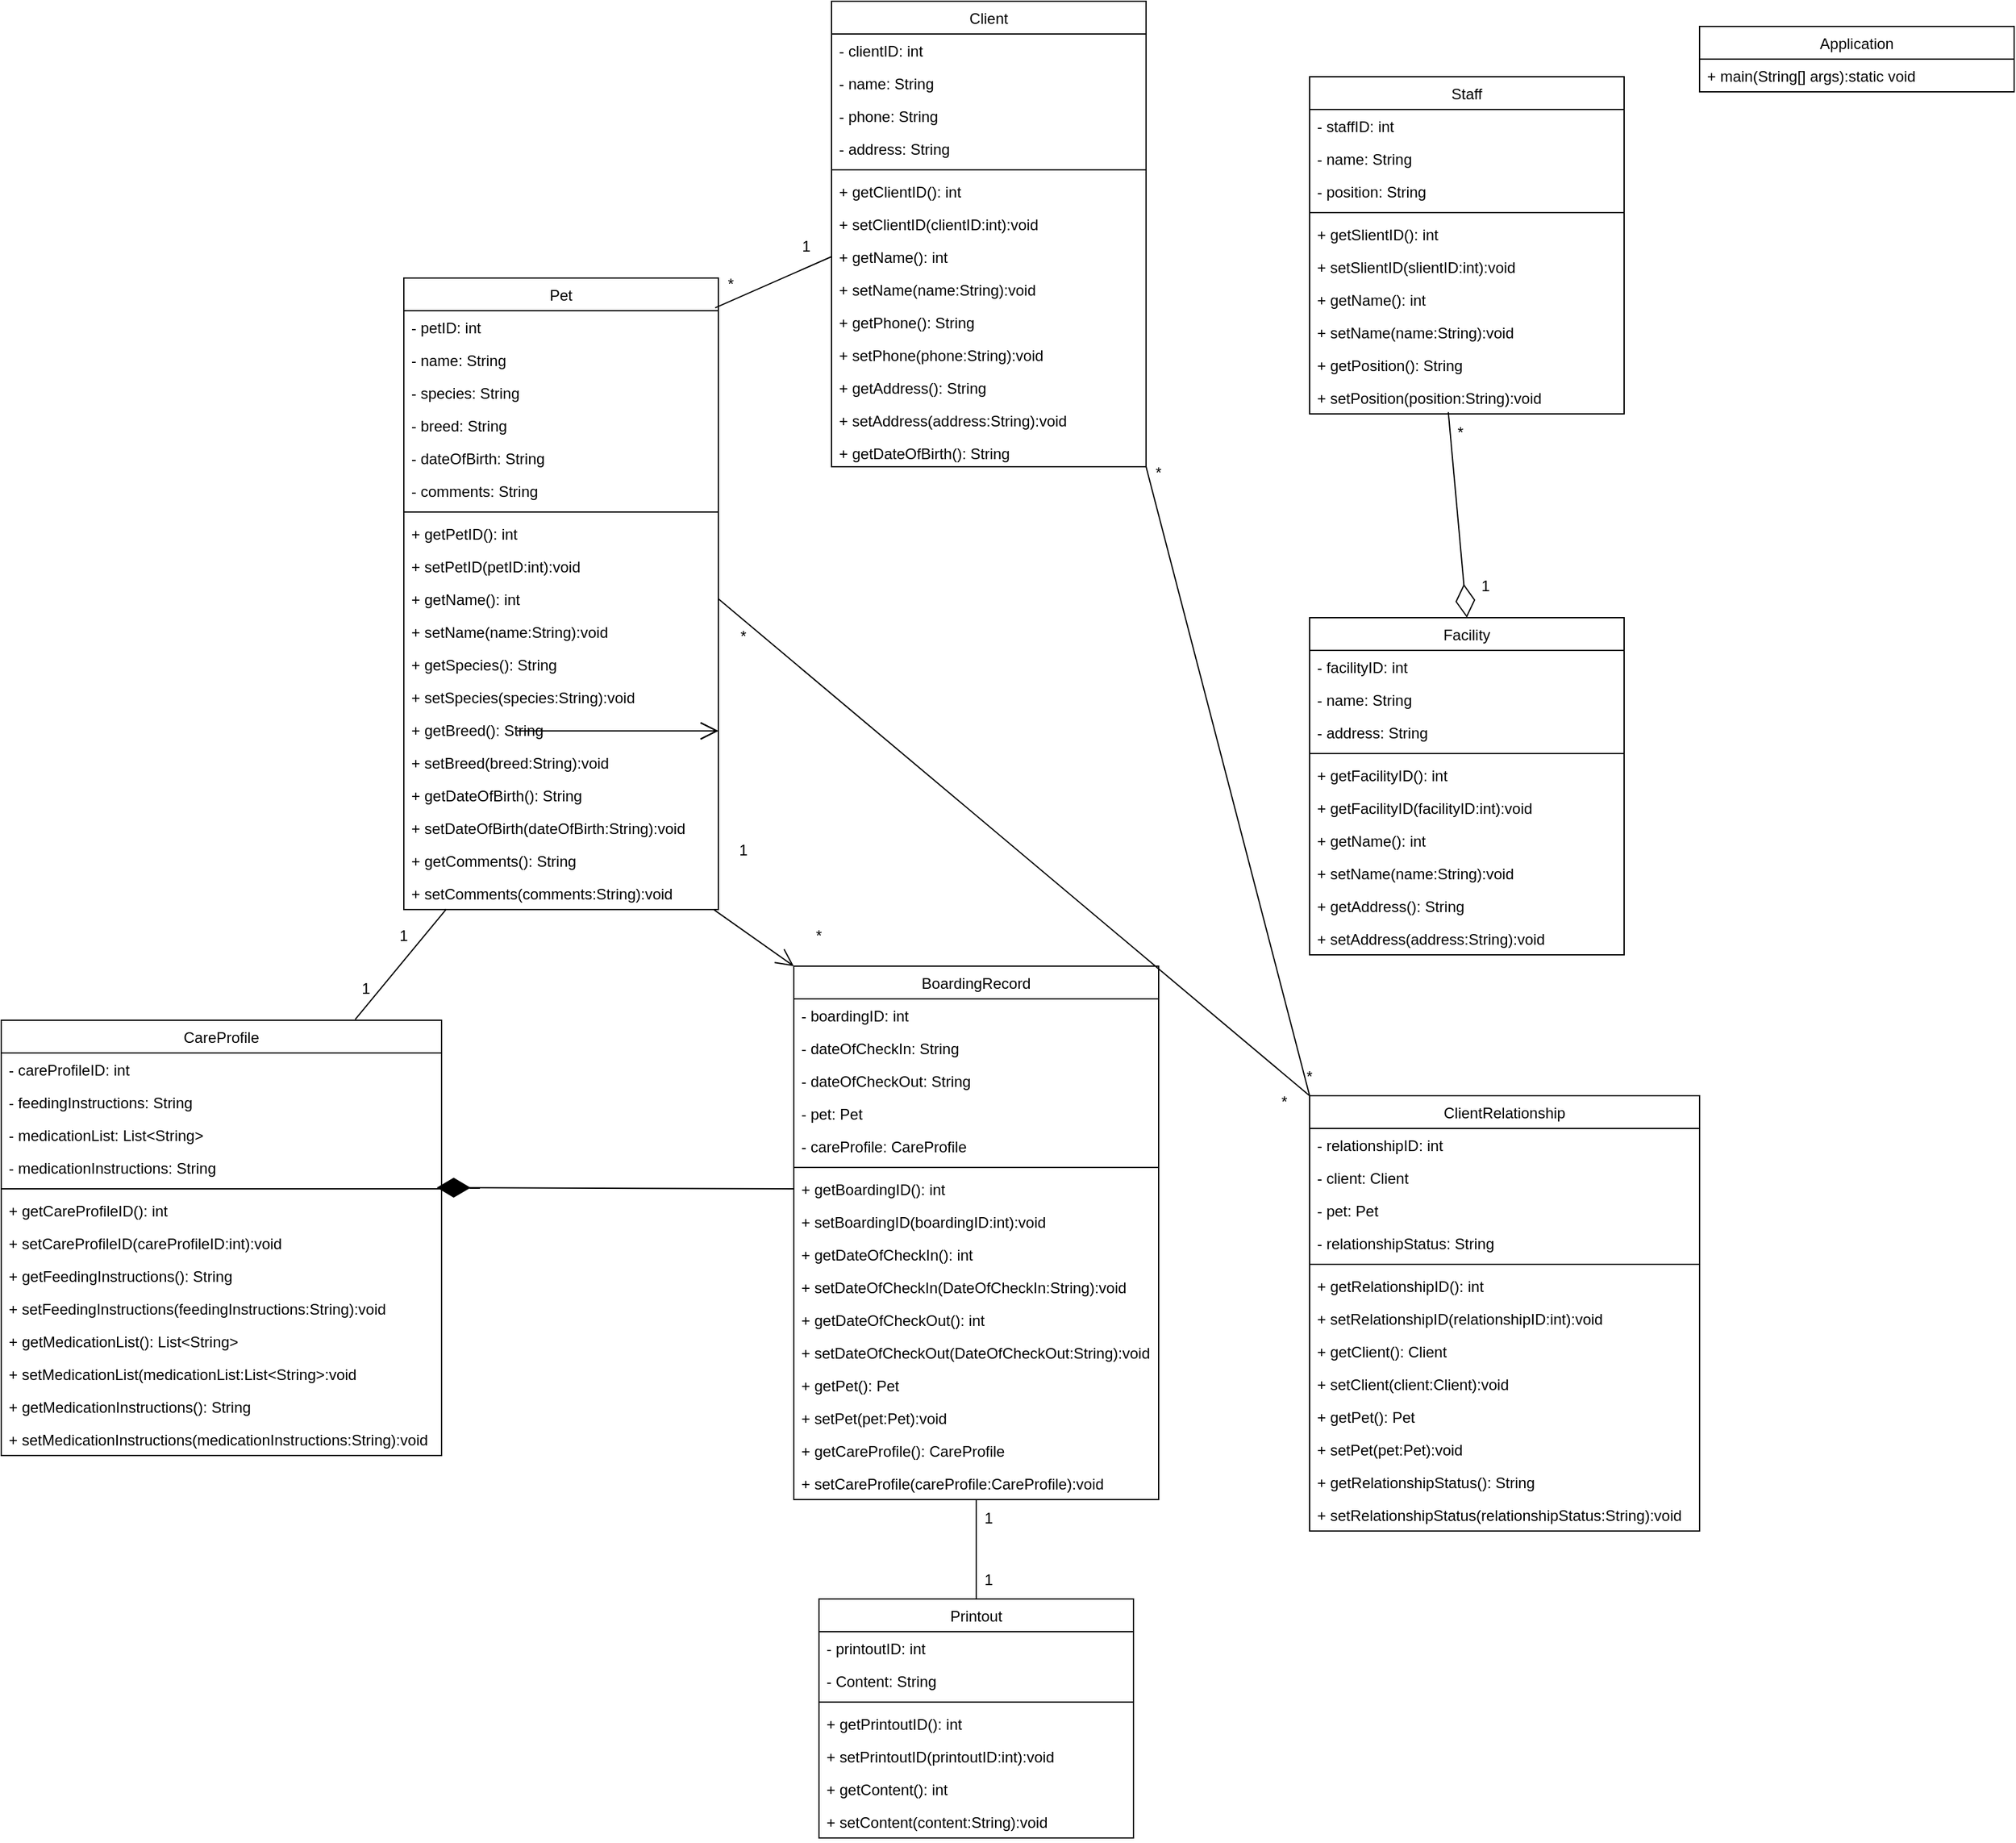 <mxfile version="24.6.4" type="device">
  <diagram id="C5RBs43oDa-KdzZeNtuy" name="Page-1">
    <mxGraphModel dx="2861" dy="3275" grid="1" gridSize="10" guides="1" tooltips="1" connect="1" arrows="1" fold="1" page="1" pageScale="1" pageWidth="827" pageHeight="1169" math="0" shadow="0">
      <root>
        <mxCell id="WIyWlLk6GJQsqaUBKTNV-0" />
        <mxCell id="WIyWlLk6GJQsqaUBKTNV-1" parent="WIyWlLk6GJQsqaUBKTNV-0" />
        <mxCell id="zkfFHV4jXpPFQw0GAbJ--0" value="Pet" style="swimlane;fontStyle=0;align=center;verticalAlign=top;childLayout=stackLayout;horizontal=1;startSize=26;horizontalStack=0;resizeParent=1;resizeLast=0;collapsible=1;marginBottom=0;rounded=0;shadow=0;strokeWidth=1;" parent="WIyWlLk6GJQsqaUBKTNV-1" vertex="1">
          <mxGeometry x="220" y="120" width="250" height="502" as="geometry">
            <mxRectangle x="220" y="120" width="160" height="26" as="alternateBounds" />
          </mxGeometry>
        </mxCell>
        <mxCell id="zkfFHV4jXpPFQw0GAbJ--1" value="- petID: int" style="text;align=left;verticalAlign=top;spacingLeft=4;spacingRight=4;overflow=hidden;rotatable=0;points=[[0,0.5],[1,0.5]];portConstraint=eastwest;" parent="zkfFHV4jXpPFQw0GAbJ--0" vertex="1">
          <mxGeometry y="26" width="250" height="26" as="geometry" />
        </mxCell>
        <mxCell id="zkfFHV4jXpPFQw0GAbJ--2" value="- name: String" style="text;align=left;verticalAlign=top;spacingLeft=4;spacingRight=4;overflow=hidden;rotatable=0;points=[[0,0.5],[1,0.5]];portConstraint=eastwest;rounded=0;shadow=0;html=0;" parent="zkfFHV4jXpPFQw0GAbJ--0" vertex="1">
          <mxGeometry y="52" width="250" height="26" as="geometry" />
        </mxCell>
        <mxCell id="zkfFHV4jXpPFQw0GAbJ--3" value="- species: String" style="text;align=left;verticalAlign=top;spacingLeft=4;spacingRight=4;overflow=hidden;rotatable=0;points=[[0,0.5],[1,0.5]];portConstraint=eastwest;rounded=0;shadow=0;html=0;" parent="zkfFHV4jXpPFQw0GAbJ--0" vertex="1">
          <mxGeometry y="78" width="250" height="26" as="geometry" />
        </mxCell>
        <mxCell id="GHkDqTYN0XJLRVmI9bz8-2" value="- breed: String" style="text;align=left;verticalAlign=top;spacingLeft=4;spacingRight=4;overflow=hidden;rotatable=0;points=[[0,0.5],[1,0.5]];portConstraint=eastwest;rounded=0;shadow=0;html=0;" vertex="1" parent="zkfFHV4jXpPFQw0GAbJ--0">
          <mxGeometry y="104" width="250" height="26" as="geometry" />
        </mxCell>
        <mxCell id="GHkDqTYN0XJLRVmI9bz8-3" value="- dateOfBirth: String" style="text;align=left;verticalAlign=top;spacingLeft=4;spacingRight=4;overflow=hidden;rotatable=0;points=[[0,0.5],[1,0.5]];portConstraint=eastwest;rounded=0;shadow=0;html=0;" vertex="1" parent="zkfFHV4jXpPFQw0GAbJ--0">
          <mxGeometry y="130" width="250" height="26" as="geometry" />
        </mxCell>
        <mxCell id="GHkDqTYN0XJLRVmI9bz8-4" value="- comments: String" style="text;align=left;verticalAlign=top;spacingLeft=4;spacingRight=4;overflow=hidden;rotatable=0;points=[[0,0.5],[1,0.5]];portConstraint=eastwest;rounded=0;shadow=0;html=0;" vertex="1" parent="zkfFHV4jXpPFQw0GAbJ--0">
          <mxGeometry y="156" width="250" height="26" as="geometry" />
        </mxCell>
        <mxCell id="zkfFHV4jXpPFQw0GAbJ--4" value="" style="line;html=1;strokeWidth=1;align=left;verticalAlign=middle;spacingTop=-1;spacingLeft=3;spacingRight=3;rotatable=0;labelPosition=right;points=[];portConstraint=eastwest;" parent="zkfFHV4jXpPFQw0GAbJ--0" vertex="1">
          <mxGeometry y="182" width="250" height="8" as="geometry" />
        </mxCell>
        <mxCell id="zkfFHV4jXpPFQw0GAbJ--5" value="+ getPetID(): int" style="text;align=left;verticalAlign=top;spacingLeft=4;spacingRight=4;overflow=hidden;rotatable=0;points=[[0,0.5],[1,0.5]];portConstraint=eastwest;" parent="zkfFHV4jXpPFQw0GAbJ--0" vertex="1">
          <mxGeometry y="190" width="250" height="26" as="geometry" />
        </mxCell>
        <mxCell id="GHkDqTYN0XJLRVmI9bz8-9" value="+ setPetID(petID:int):void" style="text;align=left;verticalAlign=top;spacingLeft=4;spacingRight=4;overflow=hidden;rotatable=0;points=[[0,0.5],[1,0.5]];portConstraint=eastwest;" vertex="1" parent="zkfFHV4jXpPFQw0GAbJ--0">
          <mxGeometry y="216" width="250" height="26" as="geometry" />
        </mxCell>
        <mxCell id="GHkDqTYN0XJLRVmI9bz8-8" value="+ getName(): int" style="text;align=left;verticalAlign=top;spacingLeft=4;spacingRight=4;overflow=hidden;rotatable=0;points=[[0,0.5],[1,0.5]];portConstraint=eastwest;" vertex="1" parent="zkfFHV4jXpPFQw0GAbJ--0">
          <mxGeometry y="242" width="250" height="26" as="geometry" />
        </mxCell>
        <mxCell id="GHkDqTYN0XJLRVmI9bz8-5" value="+ setName(name:String):void" style="text;align=left;verticalAlign=top;spacingLeft=4;spacingRight=4;overflow=hidden;rotatable=0;points=[[0,0.5],[1,0.5]];portConstraint=eastwest;" vertex="1" parent="zkfFHV4jXpPFQw0GAbJ--0">
          <mxGeometry y="268" width="250" height="26" as="geometry" />
        </mxCell>
        <mxCell id="GHkDqTYN0XJLRVmI9bz8-17" value="+ getSpecies(): String" style="text;align=left;verticalAlign=top;spacingLeft=4;spacingRight=4;overflow=hidden;rotatable=0;points=[[0,0.5],[1,0.5]];portConstraint=eastwest;" vertex="1" parent="zkfFHV4jXpPFQw0GAbJ--0">
          <mxGeometry y="294" width="250" height="26" as="geometry" />
        </mxCell>
        <mxCell id="GHkDqTYN0XJLRVmI9bz8-16" value="+ setSpecies(species:String):void" style="text;align=left;verticalAlign=top;spacingLeft=4;spacingRight=4;overflow=hidden;rotatable=0;points=[[0,0.5],[1,0.5]];portConstraint=eastwest;" vertex="1" parent="zkfFHV4jXpPFQw0GAbJ--0">
          <mxGeometry y="320" width="250" height="26" as="geometry" />
        </mxCell>
        <mxCell id="GHkDqTYN0XJLRVmI9bz8-15" value="+ getBreed(): String" style="text;align=left;verticalAlign=top;spacingLeft=4;spacingRight=4;overflow=hidden;rotatable=0;points=[[0,0.5],[1,0.5]];portConstraint=eastwest;" vertex="1" parent="zkfFHV4jXpPFQw0GAbJ--0">
          <mxGeometry y="346" width="250" height="26" as="geometry" />
        </mxCell>
        <mxCell id="GHkDqTYN0XJLRVmI9bz8-14" value="+ setBreed(breed:String):void" style="text;align=left;verticalAlign=top;spacingLeft=4;spacingRight=4;overflow=hidden;rotatable=0;points=[[0,0.5],[1,0.5]];portConstraint=eastwest;" vertex="1" parent="zkfFHV4jXpPFQw0GAbJ--0">
          <mxGeometry y="372" width="250" height="26" as="geometry" />
        </mxCell>
        <mxCell id="GHkDqTYN0XJLRVmI9bz8-21" value="+ getDateOfBirth(): String" style="text;align=left;verticalAlign=top;spacingLeft=4;spacingRight=4;overflow=hidden;rotatable=0;points=[[0,0.5],[1,0.5]];portConstraint=eastwest;" vertex="1" parent="zkfFHV4jXpPFQw0GAbJ--0">
          <mxGeometry y="398" width="250" height="26" as="geometry" />
        </mxCell>
        <mxCell id="GHkDqTYN0XJLRVmI9bz8-24" value="+ setDateOfBirth(dateOfBirth:String):void" style="text;align=left;verticalAlign=top;spacingLeft=4;spacingRight=4;overflow=hidden;rotatable=0;points=[[0,0.5],[1,0.5]];portConstraint=eastwest;" vertex="1" parent="zkfFHV4jXpPFQw0GAbJ--0">
          <mxGeometry y="424" width="250" height="26" as="geometry" />
        </mxCell>
        <mxCell id="GHkDqTYN0XJLRVmI9bz8-23" value="+ getComments(): String" style="text;align=left;verticalAlign=top;spacingLeft=4;spacingRight=4;overflow=hidden;rotatable=0;points=[[0,0.5],[1,0.5]];portConstraint=eastwest;" vertex="1" parent="zkfFHV4jXpPFQw0GAbJ--0">
          <mxGeometry y="450" width="250" height="26" as="geometry" />
        </mxCell>
        <mxCell id="GHkDqTYN0XJLRVmI9bz8-22" value="+ setComments(comments:String):void" style="text;align=left;verticalAlign=top;spacingLeft=4;spacingRight=4;overflow=hidden;rotatable=0;points=[[0,0.5],[1,0.5]];portConstraint=eastwest;" vertex="1" parent="zkfFHV4jXpPFQw0GAbJ--0">
          <mxGeometry y="476" width="250" height="26" as="geometry" />
        </mxCell>
        <mxCell id="GHkDqTYN0XJLRVmI9bz8-25" value="Client" style="swimlane;fontStyle=0;align=center;verticalAlign=top;childLayout=stackLayout;horizontal=1;startSize=26;horizontalStack=0;resizeParent=1;resizeLast=0;collapsible=1;marginBottom=0;rounded=0;shadow=0;strokeWidth=1;" vertex="1" parent="WIyWlLk6GJQsqaUBKTNV-1">
          <mxGeometry x="560" y="-100" width="250" height="370" as="geometry">
            <mxRectangle x="220" y="120" width="160" height="26" as="alternateBounds" />
          </mxGeometry>
        </mxCell>
        <mxCell id="GHkDqTYN0XJLRVmI9bz8-26" value="- clientID: int" style="text;align=left;verticalAlign=top;spacingLeft=4;spacingRight=4;overflow=hidden;rotatable=0;points=[[0,0.5],[1,0.5]];portConstraint=eastwest;" vertex="1" parent="GHkDqTYN0XJLRVmI9bz8-25">
          <mxGeometry y="26" width="250" height="26" as="geometry" />
        </mxCell>
        <mxCell id="GHkDqTYN0XJLRVmI9bz8-27" value="- name: String" style="text;align=left;verticalAlign=top;spacingLeft=4;spacingRight=4;overflow=hidden;rotatable=0;points=[[0,0.5],[1,0.5]];portConstraint=eastwest;rounded=0;shadow=0;html=0;" vertex="1" parent="GHkDqTYN0XJLRVmI9bz8-25">
          <mxGeometry y="52" width="250" height="26" as="geometry" />
        </mxCell>
        <mxCell id="GHkDqTYN0XJLRVmI9bz8-29" value="- phone: String" style="text;align=left;verticalAlign=top;spacingLeft=4;spacingRight=4;overflow=hidden;rotatable=0;points=[[0,0.5],[1,0.5]];portConstraint=eastwest;rounded=0;shadow=0;html=0;" vertex="1" parent="GHkDqTYN0XJLRVmI9bz8-25">
          <mxGeometry y="78" width="250" height="26" as="geometry" />
        </mxCell>
        <mxCell id="GHkDqTYN0XJLRVmI9bz8-30" value="- address: String" style="text;align=left;verticalAlign=top;spacingLeft=4;spacingRight=4;overflow=hidden;rotatable=0;points=[[0,0.5],[1,0.5]];portConstraint=eastwest;rounded=0;shadow=0;html=0;" vertex="1" parent="GHkDqTYN0XJLRVmI9bz8-25">
          <mxGeometry y="104" width="250" height="26" as="geometry" />
        </mxCell>
        <mxCell id="GHkDqTYN0XJLRVmI9bz8-32" value="" style="line;html=1;strokeWidth=1;align=left;verticalAlign=middle;spacingTop=-1;spacingLeft=3;spacingRight=3;rotatable=0;labelPosition=right;points=[];portConstraint=eastwest;" vertex="1" parent="GHkDqTYN0XJLRVmI9bz8-25">
          <mxGeometry y="130" width="250" height="8" as="geometry" />
        </mxCell>
        <mxCell id="GHkDqTYN0XJLRVmI9bz8-33" value="+ getClientID(): int" style="text;align=left;verticalAlign=top;spacingLeft=4;spacingRight=4;overflow=hidden;rotatable=0;points=[[0,0.5],[1,0.5]];portConstraint=eastwest;" vertex="1" parent="GHkDqTYN0XJLRVmI9bz8-25">
          <mxGeometry y="138" width="250" height="26" as="geometry" />
        </mxCell>
        <mxCell id="GHkDqTYN0XJLRVmI9bz8-34" value="+ setClientID(clientID:int):void" style="text;align=left;verticalAlign=top;spacingLeft=4;spacingRight=4;overflow=hidden;rotatable=0;points=[[0,0.5],[1,0.5]];portConstraint=eastwest;" vertex="1" parent="GHkDqTYN0XJLRVmI9bz8-25">
          <mxGeometry y="164" width="250" height="26" as="geometry" />
        </mxCell>
        <mxCell id="GHkDqTYN0XJLRVmI9bz8-35" value="+ getName(): int" style="text;align=left;verticalAlign=top;spacingLeft=4;spacingRight=4;overflow=hidden;rotatable=0;points=[[0,0.5],[1,0.5]];portConstraint=eastwest;" vertex="1" parent="GHkDqTYN0XJLRVmI9bz8-25">
          <mxGeometry y="190" width="250" height="26" as="geometry" />
        </mxCell>
        <mxCell id="GHkDqTYN0XJLRVmI9bz8-36" value="+ setName(name:String):void" style="text;align=left;verticalAlign=top;spacingLeft=4;spacingRight=4;overflow=hidden;rotatable=0;points=[[0,0.5],[1,0.5]];portConstraint=eastwest;" vertex="1" parent="GHkDqTYN0XJLRVmI9bz8-25">
          <mxGeometry y="216" width="250" height="26" as="geometry" />
        </mxCell>
        <mxCell id="GHkDqTYN0XJLRVmI9bz8-37" value="+ getPhone(): String" style="text;align=left;verticalAlign=top;spacingLeft=4;spacingRight=4;overflow=hidden;rotatable=0;points=[[0,0.5],[1,0.5]];portConstraint=eastwest;" vertex="1" parent="GHkDqTYN0XJLRVmI9bz8-25">
          <mxGeometry y="242" width="250" height="26" as="geometry" />
        </mxCell>
        <mxCell id="GHkDqTYN0XJLRVmI9bz8-38" value="+ setPhone(phone:String):void" style="text;align=left;verticalAlign=top;spacingLeft=4;spacingRight=4;overflow=hidden;rotatable=0;points=[[0,0.5],[1,0.5]];portConstraint=eastwest;" vertex="1" parent="GHkDqTYN0XJLRVmI9bz8-25">
          <mxGeometry y="268" width="250" height="26" as="geometry" />
        </mxCell>
        <mxCell id="GHkDqTYN0XJLRVmI9bz8-39" value="+ getAddress(): String" style="text;align=left;verticalAlign=top;spacingLeft=4;spacingRight=4;overflow=hidden;rotatable=0;points=[[0,0.5],[1,0.5]];portConstraint=eastwest;" vertex="1" parent="GHkDqTYN0XJLRVmI9bz8-25">
          <mxGeometry y="294" width="250" height="26" as="geometry" />
        </mxCell>
        <mxCell id="GHkDqTYN0XJLRVmI9bz8-40" value="+ setAddress(address:String):void" style="text;align=left;verticalAlign=top;spacingLeft=4;spacingRight=4;overflow=hidden;rotatable=0;points=[[0,0.5],[1,0.5]];portConstraint=eastwest;" vertex="1" parent="GHkDqTYN0XJLRVmI9bz8-25">
          <mxGeometry y="320" width="250" height="26" as="geometry" />
        </mxCell>
        <mxCell id="GHkDqTYN0XJLRVmI9bz8-41" value="+ getDateOfBirth(): String" style="text;align=left;verticalAlign=top;spacingLeft=4;spacingRight=4;overflow=hidden;rotatable=0;points=[[0,0.5],[1,0.5]];portConstraint=eastwest;" vertex="1" parent="GHkDqTYN0XJLRVmI9bz8-25">
          <mxGeometry y="346" width="250" height="24" as="geometry" />
        </mxCell>
        <mxCell id="GHkDqTYN0XJLRVmI9bz8-46" value="Staff" style="swimlane;fontStyle=0;align=center;verticalAlign=top;childLayout=stackLayout;horizontal=1;startSize=26;horizontalStack=0;resizeParent=1;resizeLast=0;collapsible=1;marginBottom=0;rounded=0;shadow=0;strokeWidth=1;" vertex="1" parent="WIyWlLk6GJQsqaUBKTNV-1">
          <mxGeometry x="940" y="-40" width="250" height="268" as="geometry">
            <mxRectangle x="220" y="120" width="160" height="26" as="alternateBounds" />
          </mxGeometry>
        </mxCell>
        <mxCell id="GHkDqTYN0XJLRVmI9bz8-47" value="- staffID: int" style="text;align=left;verticalAlign=top;spacingLeft=4;spacingRight=4;overflow=hidden;rotatable=0;points=[[0,0.5],[1,0.5]];portConstraint=eastwest;" vertex="1" parent="GHkDqTYN0XJLRVmI9bz8-46">
          <mxGeometry y="26" width="250" height="26" as="geometry" />
        </mxCell>
        <mxCell id="GHkDqTYN0XJLRVmI9bz8-48" value="- name: String" style="text;align=left;verticalAlign=top;spacingLeft=4;spacingRight=4;overflow=hidden;rotatable=0;points=[[0,0.5],[1,0.5]];portConstraint=eastwest;rounded=0;shadow=0;html=0;" vertex="1" parent="GHkDqTYN0XJLRVmI9bz8-46">
          <mxGeometry y="52" width="250" height="26" as="geometry" />
        </mxCell>
        <mxCell id="GHkDqTYN0XJLRVmI9bz8-49" value="- position: String" style="text;align=left;verticalAlign=top;spacingLeft=4;spacingRight=4;overflow=hidden;rotatable=0;points=[[0,0.5],[1,0.5]];portConstraint=eastwest;rounded=0;shadow=0;html=0;" vertex="1" parent="GHkDqTYN0XJLRVmI9bz8-46">
          <mxGeometry y="78" width="250" height="26" as="geometry" />
        </mxCell>
        <mxCell id="GHkDqTYN0XJLRVmI9bz8-51" value="" style="line;html=1;strokeWidth=1;align=left;verticalAlign=middle;spacingTop=-1;spacingLeft=3;spacingRight=3;rotatable=0;labelPosition=right;points=[];portConstraint=eastwest;" vertex="1" parent="GHkDqTYN0XJLRVmI9bz8-46">
          <mxGeometry y="104" width="250" height="8" as="geometry" />
        </mxCell>
        <mxCell id="GHkDqTYN0XJLRVmI9bz8-52" value="+ getSlientID(): int" style="text;align=left;verticalAlign=top;spacingLeft=4;spacingRight=4;overflow=hidden;rotatable=0;points=[[0,0.5],[1,0.5]];portConstraint=eastwest;" vertex="1" parent="GHkDqTYN0XJLRVmI9bz8-46">
          <mxGeometry y="112" width="250" height="26" as="geometry" />
        </mxCell>
        <mxCell id="GHkDqTYN0XJLRVmI9bz8-53" value="+ setSlientID(slientID:int):void" style="text;align=left;verticalAlign=top;spacingLeft=4;spacingRight=4;overflow=hidden;rotatable=0;points=[[0,0.5],[1,0.5]];portConstraint=eastwest;" vertex="1" parent="GHkDqTYN0XJLRVmI9bz8-46">
          <mxGeometry y="138" width="250" height="26" as="geometry" />
        </mxCell>
        <mxCell id="GHkDqTYN0XJLRVmI9bz8-54" value="+ getName(): int" style="text;align=left;verticalAlign=top;spacingLeft=4;spacingRight=4;overflow=hidden;rotatable=0;points=[[0,0.5],[1,0.5]];portConstraint=eastwest;" vertex="1" parent="GHkDqTYN0XJLRVmI9bz8-46">
          <mxGeometry y="164" width="250" height="26" as="geometry" />
        </mxCell>
        <mxCell id="GHkDqTYN0XJLRVmI9bz8-55" value="+ setName(name:String):void" style="text;align=left;verticalAlign=top;spacingLeft=4;spacingRight=4;overflow=hidden;rotatable=0;points=[[0,0.5],[1,0.5]];portConstraint=eastwest;" vertex="1" parent="GHkDqTYN0XJLRVmI9bz8-46">
          <mxGeometry y="190" width="250" height="26" as="geometry" />
        </mxCell>
        <mxCell id="GHkDqTYN0XJLRVmI9bz8-56" value="+ getPosition(): String" style="text;align=left;verticalAlign=top;spacingLeft=4;spacingRight=4;overflow=hidden;rotatable=0;points=[[0,0.5],[1,0.5]];portConstraint=eastwest;" vertex="1" parent="GHkDqTYN0XJLRVmI9bz8-46">
          <mxGeometry y="216" width="250" height="26" as="geometry" />
        </mxCell>
        <mxCell id="GHkDqTYN0XJLRVmI9bz8-57" value="+ setPosition(position:String):void" style="text;align=left;verticalAlign=top;spacingLeft=4;spacingRight=4;overflow=hidden;rotatable=0;points=[[0,0.5],[1,0.5]];portConstraint=eastwest;" vertex="1" parent="GHkDqTYN0XJLRVmI9bz8-46">
          <mxGeometry y="242" width="250" height="26" as="geometry" />
        </mxCell>
        <mxCell id="GHkDqTYN0XJLRVmI9bz8-61" value="Application" style="swimlane;fontStyle=0;align=center;verticalAlign=top;childLayout=stackLayout;horizontal=1;startSize=26;horizontalStack=0;resizeParent=1;resizeLast=0;collapsible=1;marginBottom=0;rounded=0;shadow=0;strokeWidth=1;" vertex="1" parent="WIyWlLk6GJQsqaUBKTNV-1">
          <mxGeometry x="1250" y="-80" width="250" height="52" as="geometry">
            <mxRectangle x="220" y="120" width="160" height="26" as="alternateBounds" />
          </mxGeometry>
        </mxCell>
        <mxCell id="GHkDqTYN0XJLRVmI9bz8-62" value="+ main(String[] args):static void " style="text;align=left;verticalAlign=top;spacingLeft=4;spacingRight=4;overflow=hidden;rotatable=0;points=[[0,0.5],[1,0.5]];portConstraint=eastwest;" vertex="1" parent="GHkDqTYN0XJLRVmI9bz8-61">
          <mxGeometry y="26" width="250" height="26" as="geometry" />
        </mxCell>
        <mxCell id="GHkDqTYN0XJLRVmI9bz8-72" value="Facility" style="swimlane;fontStyle=0;align=center;verticalAlign=top;childLayout=stackLayout;horizontal=1;startSize=26;horizontalStack=0;resizeParent=1;resizeLast=0;collapsible=1;marginBottom=0;rounded=0;shadow=0;strokeWidth=1;" vertex="1" parent="WIyWlLk6GJQsqaUBKTNV-1">
          <mxGeometry x="940" y="390" width="250" height="268" as="geometry">
            <mxRectangle x="220" y="120" width="160" height="26" as="alternateBounds" />
          </mxGeometry>
        </mxCell>
        <mxCell id="GHkDqTYN0XJLRVmI9bz8-73" value="- facilityID: int" style="text;align=left;verticalAlign=top;spacingLeft=4;spacingRight=4;overflow=hidden;rotatable=0;points=[[0,0.5],[1,0.5]];portConstraint=eastwest;" vertex="1" parent="GHkDqTYN0XJLRVmI9bz8-72">
          <mxGeometry y="26" width="250" height="26" as="geometry" />
        </mxCell>
        <mxCell id="GHkDqTYN0XJLRVmI9bz8-74" value="- name: String" style="text;align=left;verticalAlign=top;spacingLeft=4;spacingRight=4;overflow=hidden;rotatable=0;points=[[0,0.5],[1,0.5]];portConstraint=eastwest;rounded=0;shadow=0;html=0;" vertex="1" parent="GHkDqTYN0XJLRVmI9bz8-72">
          <mxGeometry y="52" width="250" height="26" as="geometry" />
        </mxCell>
        <mxCell id="GHkDqTYN0XJLRVmI9bz8-75" value="- address: String" style="text;align=left;verticalAlign=top;spacingLeft=4;spacingRight=4;overflow=hidden;rotatable=0;points=[[0,0.5],[1,0.5]];portConstraint=eastwest;rounded=0;shadow=0;html=0;" vertex="1" parent="GHkDqTYN0XJLRVmI9bz8-72">
          <mxGeometry y="78" width="250" height="26" as="geometry" />
        </mxCell>
        <mxCell id="GHkDqTYN0XJLRVmI9bz8-76" value="" style="line;html=1;strokeWidth=1;align=left;verticalAlign=middle;spacingTop=-1;spacingLeft=3;spacingRight=3;rotatable=0;labelPosition=right;points=[];portConstraint=eastwest;" vertex="1" parent="GHkDqTYN0XJLRVmI9bz8-72">
          <mxGeometry y="104" width="250" height="8" as="geometry" />
        </mxCell>
        <mxCell id="GHkDqTYN0XJLRVmI9bz8-77" value="+ getFacilityID(): int" style="text;align=left;verticalAlign=top;spacingLeft=4;spacingRight=4;overflow=hidden;rotatable=0;points=[[0,0.5],[1,0.5]];portConstraint=eastwest;" vertex="1" parent="GHkDqTYN0XJLRVmI9bz8-72">
          <mxGeometry y="112" width="250" height="26" as="geometry" />
        </mxCell>
        <mxCell id="GHkDqTYN0XJLRVmI9bz8-78" value="+ getFacilityID(facilityID:int):void" style="text;align=left;verticalAlign=top;spacingLeft=4;spacingRight=4;overflow=hidden;rotatable=0;points=[[0,0.5],[1,0.5]];portConstraint=eastwest;" vertex="1" parent="GHkDqTYN0XJLRVmI9bz8-72">
          <mxGeometry y="138" width="250" height="26" as="geometry" />
        </mxCell>
        <mxCell id="GHkDqTYN0XJLRVmI9bz8-79" value="+ getName(): int" style="text;align=left;verticalAlign=top;spacingLeft=4;spacingRight=4;overflow=hidden;rotatable=0;points=[[0,0.5],[1,0.5]];portConstraint=eastwest;" vertex="1" parent="GHkDqTYN0XJLRVmI9bz8-72">
          <mxGeometry y="164" width="250" height="26" as="geometry" />
        </mxCell>
        <mxCell id="GHkDqTYN0XJLRVmI9bz8-80" value="+ setName(name:String):void" style="text;align=left;verticalAlign=top;spacingLeft=4;spacingRight=4;overflow=hidden;rotatable=0;points=[[0,0.5],[1,0.5]];portConstraint=eastwest;" vertex="1" parent="GHkDqTYN0XJLRVmI9bz8-72">
          <mxGeometry y="190" width="250" height="26" as="geometry" />
        </mxCell>
        <mxCell id="GHkDqTYN0XJLRVmI9bz8-81" value="+ getAddress(): String" style="text;align=left;verticalAlign=top;spacingLeft=4;spacingRight=4;overflow=hidden;rotatable=0;points=[[0,0.5],[1,0.5]];portConstraint=eastwest;" vertex="1" parent="GHkDqTYN0XJLRVmI9bz8-72">
          <mxGeometry y="216" width="250" height="26" as="geometry" />
        </mxCell>
        <mxCell id="GHkDqTYN0XJLRVmI9bz8-82" value="+ setAddress(address:String):void" style="text;align=left;verticalAlign=top;spacingLeft=4;spacingRight=4;overflow=hidden;rotatable=0;points=[[0,0.5],[1,0.5]];portConstraint=eastwest;" vertex="1" parent="GHkDqTYN0XJLRVmI9bz8-72">
          <mxGeometry y="242" width="250" height="26" as="geometry" />
        </mxCell>
        <mxCell id="GHkDqTYN0XJLRVmI9bz8-83" value="BoardingRecord" style="swimlane;fontStyle=0;align=center;verticalAlign=top;childLayout=stackLayout;horizontal=1;startSize=26;horizontalStack=0;resizeParent=1;resizeLast=0;collapsible=1;marginBottom=0;rounded=0;shadow=0;strokeWidth=1;" vertex="1" parent="WIyWlLk6GJQsqaUBKTNV-1">
          <mxGeometry x="530" y="667" width="290" height="424" as="geometry">
            <mxRectangle x="220" y="120" width="160" height="26" as="alternateBounds" />
          </mxGeometry>
        </mxCell>
        <mxCell id="GHkDqTYN0XJLRVmI9bz8-84" value="- boardingID: int" style="text;align=left;verticalAlign=top;spacingLeft=4;spacingRight=4;overflow=hidden;rotatable=0;points=[[0,0.5],[1,0.5]];portConstraint=eastwest;" vertex="1" parent="GHkDqTYN0XJLRVmI9bz8-83">
          <mxGeometry y="26" width="290" height="26" as="geometry" />
        </mxCell>
        <mxCell id="GHkDqTYN0XJLRVmI9bz8-85" value="- dateOfCheckIn: String" style="text;align=left;verticalAlign=top;spacingLeft=4;spacingRight=4;overflow=hidden;rotatable=0;points=[[0,0.5],[1,0.5]];portConstraint=eastwest;rounded=0;shadow=0;html=0;" vertex="1" parent="GHkDqTYN0XJLRVmI9bz8-83">
          <mxGeometry y="52" width="290" height="26" as="geometry" />
        </mxCell>
        <mxCell id="GHkDqTYN0XJLRVmI9bz8-86" value="- dateOfCheckOut: String" style="text;align=left;verticalAlign=top;spacingLeft=4;spacingRight=4;overflow=hidden;rotatable=0;points=[[0,0.5],[1,0.5]];portConstraint=eastwest;rounded=0;shadow=0;html=0;" vertex="1" parent="GHkDqTYN0XJLRVmI9bz8-83">
          <mxGeometry y="78" width="290" height="26" as="geometry" />
        </mxCell>
        <mxCell id="GHkDqTYN0XJLRVmI9bz8-87" value="- pet: Pet" style="text;align=left;verticalAlign=top;spacingLeft=4;spacingRight=4;overflow=hidden;rotatable=0;points=[[0,0.5],[1,0.5]];portConstraint=eastwest;rounded=0;shadow=0;html=0;" vertex="1" parent="GHkDqTYN0XJLRVmI9bz8-83">
          <mxGeometry y="104" width="290" height="26" as="geometry" />
        </mxCell>
        <mxCell id="GHkDqTYN0XJLRVmI9bz8-88" value="- careProfile: CareProfile" style="text;align=left;verticalAlign=top;spacingLeft=4;spacingRight=4;overflow=hidden;rotatable=0;points=[[0,0.5],[1,0.5]];portConstraint=eastwest;rounded=0;shadow=0;html=0;" vertex="1" parent="GHkDqTYN0XJLRVmI9bz8-83">
          <mxGeometry y="130" width="290" height="26" as="geometry" />
        </mxCell>
        <mxCell id="GHkDqTYN0XJLRVmI9bz8-90" value="" style="line;html=1;strokeWidth=1;align=left;verticalAlign=middle;spacingTop=-1;spacingLeft=3;spacingRight=3;rotatable=0;labelPosition=right;points=[];portConstraint=eastwest;" vertex="1" parent="GHkDqTYN0XJLRVmI9bz8-83">
          <mxGeometry y="156" width="290" height="8" as="geometry" />
        </mxCell>
        <mxCell id="GHkDqTYN0XJLRVmI9bz8-91" value="+ getBoardingID(): int" style="text;align=left;verticalAlign=top;spacingLeft=4;spacingRight=4;overflow=hidden;rotatable=0;points=[[0,0.5],[1,0.5]];portConstraint=eastwest;" vertex="1" parent="GHkDqTYN0XJLRVmI9bz8-83">
          <mxGeometry y="164" width="290" height="26" as="geometry" />
        </mxCell>
        <mxCell id="GHkDqTYN0XJLRVmI9bz8-92" value="+ setBoardingID(boardingID:int):void" style="text;align=left;verticalAlign=top;spacingLeft=4;spacingRight=4;overflow=hidden;rotatable=0;points=[[0,0.5],[1,0.5]];portConstraint=eastwest;" vertex="1" parent="GHkDqTYN0XJLRVmI9bz8-83">
          <mxGeometry y="190" width="290" height="26" as="geometry" />
        </mxCell>
        <mxCell id="GHkDqTYN0XJLRVmI9bz8-93" value="+ getDateOfCheckIn(): int" style="text;align=left;verticalAlign=top;spacingLeft=4;spacingRight=4;overflow=hidden;rotatable=0;points=[[0,0.5],[1,0.5]];portConstraint=eastwest;" vertex="1" parent="GHkDqTYN0XJLRVmI9bz8-83">
          <mxGeometry y="216" width="290" height="26" as="geometry" />
        </mxCell>
        <mxCell id="GHkDqTYN0XJLRVmI9bz8-94" value="+ setDateOfCheckIn(DateOfCheckIn:String):void" style="text;align=left;verticalAlign=top;spacingLeft=4;spacingRight=4;overflow=hidden;rotatable=0;points=[[0,0.5],[1,0.5]];portConstraint=eastwest;" vertex="1" parent="GHkDqTYN0XJLRVmI9bz8-83">
          <mxGeometry y="242" width="290" height="26" as="geometry" />
        </mxCell>
        <mxCell id="GHkDqTYN0XJLRVmI9bz8-95" value="+ getDateOfCheckOut(): int" style="text;align=left;verticalAlign=top;spacingLeft=4;spacingRight=4;overflow=hidden;rotatable=0;points=[[0,0.5],[1,0.5]];portConstraint=eastwest;" vertex="1" parent="GHkDqTYN0XJLRVmI9bz8-83">
          <mxGeometry y="268" width="290" height="26" as="geometry" />
        </mxCell>
        <mxCell id="GHkDqTYN0XJLRVmI9bz8-96" value="+ setDateOfCheckOut(DateOfCheckOut:String):void" style="text;align=left;verticalAlign=top;spacingLeft=4;spacingRight=4;overflow=hidden;rotatable=0;points=[[0,0.5],[1,0.5]];portConstraint=eastwest;" vertex="1" parent="GHkDqTYN0XJLRVmI9bz8-83">
          <mxGeometry y="294" width="290" height="26" as="geometry" />
        </mxCell>
        <mxCell id="GHkDqTYN0XJLRVmI9bz8-97" value="+ getPet(): Pet" style="text;align=left;verticalAlign=top;spacingLeft=4;spacingRight=4;overflow=hidden;rotatable=0;points=[[0,0.5],[1,0.5]];portConstraint=eastwest;" vertex="1" parent="GHkDqTYN0XJLRVmI9bz8-83">
          <mxGeometry y="320" width="290" height="26" as="geometry" />
        </mxCell>
        <mxCell id="GHkDqTYN0XJLRVmI9bz8-98" value="+ setPet(pet:Pet):void" style="text;align=left;verticalAlign=top;spacingLeft=4;spacingRight=4;overflow=hidden;rotatable=0;points=[[0,0.5],[1,0.5]];portConstraint=eastwest;" vertex="1" parent="GHkDqTYN0XJLRVmI9bz8-83">
          <mxGeometry y="346" width="290" height="26" as="geometry" />
        </mxCell>
        <mxCell id="GHkDqTYN0XJLRVmI9bz8-99" value="+ getCareProfile(): CareProfile" style="text;align=left;verticalAlign=top;spacingLeft=4;spacingRight=4;overflow=hidden;rotatable=0;points=[[0,0.5],[1,0.5]];portConstraint=eastwest;" vertex="1" parent="GHkDqTYN0XJLRVmI9bz8-83">
          <mxGeometry y="372" width="290" height="26" as="geometry" />
        </mxCell>
        <mxCell id="GHkDqTYN0XJLRVmI9bz8-100" value="+ setCareProfile(careProfile:CareProfile):void" style="text;align=left;verticalAlign=top;spacingLeft=4;spacingRight=4;overflow=hidden;rotatable=0;points=[[0,0.5],[1,0.5]];portConstraint=eastwest;" vertex="1" parent="GHkDqTYN0XJLRVmI9bz8-83">
          <mxGeometry y="398" width="290" height="26" as="geometry" />
        </mxCell>
        <mxCell id="GHkDqTYN0XJLRVmI9bz8-103" value="ClientRelationship" style="swimlane;fontStyle=0;align=center;verticalAlign=top;childLayout=stackLayout;horizontal=1;startSize=26;horizontalStack=0;resizeParent=1;resizeLast=0;collapsible=1;marginBottom=0;rounded=0;shadow=0;strokeWidth=1;" vertex="1" parent="WIyWlLk6GJQsqaUBKTNV-1">
          <mxGeometry x="940" y="770" width="310" height="346" as="geometry">
            <mxRectangle x="220" y="120" width="160" height="26" as="alternateBounds" />
          </mxGeometry>
        </mxCell>
        <mxCell id="GHkDqTYN0XJLRVmI9bz8-104" value="- relationshipID: int" style="text;align=left;verticalAlign=top;spacingLeft=4;spacingRight=4;overflow=hidden;rotatable=0;points=[[0,0.5],[1,0.5]];portConstraint=eastwest;" vertex="1" parent="GHkDqTYN0XJLRVmI9bz8-103">
          <mxGeometry y="26" width="310" height="26" as="geometry" />
        </mxCell>
        <mxCell id="GHkDqTYN0XJLRVmI9bz8-105" value="- client: Client" style="text;align=left;verticalAlign=top;spacingLeft=4;spacingRight=4;overflow=hidden;rotatable=0;points=[[0,0.5],[1,0.5]];portConstraint=eastwest;rounded=0;shadow=0;html=0;" vertex="1" parent="GHkDqTYN0XJLRVmI9bz8-103">
          <mxGeometry y="52" width="310" height="26" as="geometry" />
        </mxCell>
        <mxCell id="GHkDqTYN0XJLRVmI9bz8-106" value="- pet: Pet" style="text;align=left;verticalAlign=top;spacingLeft=4;spacingRight=4;overflow=hidden;rotatable=0;points=[[0,0.5],[1,0.5]];portConstraint=eastwest;rounded=0;shadow=0;html=0;" vertex="1" parent="GHkDqTYN0XJLRVmI9bz8-103">
          <mxGeometry y="78" width="310" height="26" as="geometry" />
        </mxCell>
        <mxCell id="GHkDqTYN0XJLRVmI9bz8-107" value="- relationshipStatus: String" style="text;align=left;verticalAlign=top;spacingLeft=4;spacingRight=4;overflow=hidden;rotatable=0;points=[[0,0.5],[1,0.5]];portConstraint=eastwest;rounded=0;shadow=0;html=0;" vertex="1" parent="GHkDqTYN0XJLRVmI9bz8-103">
          <mxGeometry y="104" width="310" height="26" as="geometry" />
        </mxCell>
        <mxCell id="GHkDqTYN0XJLRVmI9bz8-108" value="" style="line;html=1;strokeWidth=1;align=left;verticalAlign=middle;spacingTop=-1;spacingLeft=3;spacingRight=3;rotatable=0;labelPosition=right;points=[];portConstraint=eastwest;" vertex="1" parent="GHkDqTYN0XJLRVmI9bz8-103">
          <mxGeometry y="130" width="310" height="8" as="geometry" />
        </mxCell>
        <mxCell id="GHkDqTYN0XJLRVmI9bz8-109" value="+ getRelationshipID(): int" style="text;align=left;verticalAlign=top;spacingLeft=4;spacingRight=4;overflow=hidden;rotatable=0;points=[[0,0.5],[1,0.5]];portConstraint=eastwest;" vertex="1" parent="GHkDqTYN0XJLRVmI9bz8-103">
          <mxGeometry y="138" width="310" height="26" as="geometry" />
        </mxCell>
        <mxCell id="GHkDqTYN0XJLRVmI9bz8-110" value="+ setRelationshipID(relationshipID:int):void" style="text;align=left;verticalAlign=top;spacingLeft=4;spacingRight=4;overflow=hidden;rotatable=0;points=[[0,0.5],[1,0.5]];portConstraint=eastwest;" vertex="1" parent="GHkDqTYN0XJLRVmI9bz8-103">
          <mxGeometry y="164" width="310" height="26" as="geometry" />
        </mxCell>
        <mxCell id="GHkDqTYN0XJLRVmI9bz8-111" value="+ getClient(): Client" style="text;align=left;verticalAlign=top;spacingLeft=4;spacingRight=4;overflow=hidden;rotatable=0;points=[[0,0.5],[1,0.5]];portConstraint=eastwest;" vertex="1" parent="GHkDqTYN0XJLRVmI9bz8-103">
          <mxGeometry y="190" width="310" height="26" as="geometry" />
        </mxCell>
        <mxCell id="GHkDqTYN0XJLRVmI9bz8-112" value="+ setClient(client:Client):void" style="text;align=left;verticalAlign=top;spacingLeft=4;spacingRight=4;overflow=hidden;rotatable=0;points=[[0,0.5],[1,0.5]];portConstraint=eastwest;" vertex="1" parent="GHkDqTYN0XJLRVmI9bz8-103">
          <mxGeometry y="216" width="310" height="26" as="geometry" />
        </mxCell>
        <mxCell id="GHkDqTYN0XJLRVmI9bz8-118" value="+ getPet(): Pet" style="text;align=left;verticalAlign=top;spacingLeft=4;spacingRight=4;overflow=hidden;rotatable=0;points=[[0,0.5],[1,0.5]];portConstraint=eastwest;" vertex="1" parent="GHkDqTYN0XJLRVmI9bz8-103">
          <mxGeometry y="242" width="310" height="26" as="geometry" />
        </mxCell>
        <mxCell id="GHkDqTYN0XJLRVmI9bz8-119" value="+ setPet(pet:Pet):void" style="text;align=left;verticalAlign=top;spacingLeft=4;spacingRight=4;overflow=hidden;rotatable=0;points=[[0,0.5],[1,0.5]];portConstraint=eastwest;" vertex="1" parent="GHkDqTYN0XJLRVmI9bz8-103">
          <mxGeometry y="268" width="310" height="26" as="geometry" />
        </mxCell>
        <mxCell id="GHkDqTYN0XJLRVmI9bz8-115" value="+ getRelationshipStatus(): String" style="text;align=left;verticalAlign=top;spacingLeft=4;spacingRight=4;overflow=hidden;rotatable=0;points=[[0,0.5],[1,0.5]];portConstraint=eastwest;" vertex="1" parent="GHkDqTYN0XJLRVmI9bz8-103">
          <mxGeometry y="294" width="310" height="26" as="geometry" />
        </mxCell>
        <mxCell id="GHkDqTYN0XJLRVmI9bz8-116" value="+ setRelationshipStatus(relationshipStatus:String):void" style="text;align=left;verticalAlign=top;spacingLeft=4;spacingRight=4;overflow=hidden;rotatable=0;points=[[0,0.5],[1,0.5]];portConstraint=eastwest;" vertex="1" parent="GHkDqTYN0XJLRVmI9bz8-103">
          <mxGeometry y="320" width="310" height="26" as="geometry" />
        </mxCell>
        <mxCell id="GHkDqTYN0XJLRVmI9bz8-120" value="CareProfile" style="swimlane;fontStyle=0;align=center;verticalAlign=top;childLayout=stackLayout;horizontal=1;startSize=26;horizontalStack=0;resizeParent=1;resizeLast=0;collapsible=1;marginBottom=0;rounded=0;shadow=0;strokeWidth=1;" vertex="1" parent="WIyWlLk6GJQsqaUBKTNV-1">
          <mxGeometry x="-100" y="710" width="350" height="346" as="geometry">
            <mxRectangle x="220" y="120" width="160" height="26" as="alternateBounds" />
          </mxGeometry>
        </mxCell>
        <mxCell id="GHkDqTYN0XJLRVmI9bz8-121" value="- careProfileID: int" style="text;align=left;verticalAlign=top;spacingLeft=4;spacingRight=4;overflow=hidden;rotatable=0;points=[[0,0.5],[1,0.5]];portConstraint=eastwest;" vertex="1" parent="GHkDqTYN0XJLRVmI9bz8-120">
          <mxGeometry y="26" width="350" height="26" as="geometry" />
        </mxCell>
        <mxCell id="GHkDqTYN0XJLRVmI9bz8-122" value="- feedingInstructions: String" style="text;align=left;verticalAlign=top;spacingLeft=4;spacingRight=4;overflow=hidden;rotatable=0;points=[[0,0.5],[1,0.5]];portConstraint=eastwest;rounded=0;shadow=0;html=0;" vertex="1" parent="GHkDqTYN0XJLRVmI9bz8-120">
          <mxGeometry y="52" width="350" height="26" as="geometry" />
        </mxCell>
        <mxCell id="GHkDqTYN0XJLRVmI9bz8-123" value="- medicationList: List&lt;String&gt;" style="text;align=left;verticalAlign=top;spacingLeft=4;spacingRight=4;overflow=hidden;rotatable=0;points=[[0,0.5],[1,0.5]];portConstraint=eastwest;rounded=0;shadow=0;html=0;" vertex="1" parent="GHkDqTYN0XJLRVmI9bz8-120">
          <mxGeometry y="78" width="350" height="26" as="geometry" />
        </mxCell>
        <mxCell id="GHkDqTYN0XJLRVmI9bz8-124" value="- medicationInstructions: String" style="text;align=left;verticalAlign=top;spacingLeft=4;spacingRight=4;overflow=hidden;rotatable=0;points=[[0,0.5],[1,0.5]];portConstraint=eastwest;rounded=0;shadow=0;html=0;" vertex="1" parent="GHkDqTYN0XJLRVmI9bz8-120">
          <mxGeometry y="104" width="350" height="26" as="geometry" />
        </mxCell>
        <mxCell id="GHkDqTYN0XJLRVmI9bz8-125" value="" style="line;html=1;strokeWidth=1;align=left;verticalAlign=middle;spacingTop=-1;spacingLeft=3;spacingRight=3;rotatable=0;labelPosition=right;points=[];portConstraint=eastwest;" vertex="1" parent="GHkDqTYN0XJLRVmI9bz8-120">
          <mxGeometry y="130" width="350" height="8" as="geometry" />
        </mxCell>
        <mxCell id="GHkDqTYN0XJLRVmI9bz8-126" value="+ getCareProfileID(): int" style="text;align=left;verticalAlign=top;spacingLeft=4;spacingRight=4;overflow=hidden;rotatable=0;points=[[0,0.5],[1,0.5]];portConstraint=eastwest;" vertex="1" parent="GHkDqTYN0XJLRVmI9bz8-120">
          <mxGeometry y="138" width="350" height="26" as="geometry" />
        </mxCell>
        <mxCell id="GHkDqTYN0XJLRVmI9bz8-127" value="+ setCareProfileID(careProfileID:int):void" style="text;align=left;verticalAlign=top;spacingLeft=4;spacingRight=4;overflow=hidden;rotatable=0;points=[[0,0.5],[1,0.5]];portConstraint=eastwest;" vertex="1" parent="GHkDqTYN0XJLRVmI9bz8-120">
          <mxGeometry y="164" width="350" height="26" as="geometry" />
        </mxCell>
        <mxCell id="GHkDqTYN0XJLRVmI9bz8-128" value="+ getFeedingInstructions(): String" style="text;align=left;verticalAlign=top;spacingLeft=4;spacingRight=4;overflow=hidden;rotatable=0;points=[[0,0.5],[1,0.5]];portConstraint=eastwest;" vertex="1" parent="GHkDqTYN0XJLRVmI9bz8-120">
          <mxGeometry y="190" width="350" height="26" as="geometry" />
        </mxCell>
        <mxCell id="GHkDqTYN0XJLRVmI9bz8-129" value="+ setFeedingInstructions(feedingInstructions:String):void" style="text;align=left;verticalAlign=top;spacingLeft=4;spacingRight=4;overflow=hidden;rotatable=0;points=[[0,0.5],[1,0.5]];portConstraint=eastwest;" vertex="1" parent="GHkDqTYN0XJLRVmI9bz8-120">
          <mxGeometry y="216" width="350" height="26" as="geometry" />
        </mxCell>
        <mxCell id="GHkDqTYN0XJLRVmI9bz8-130" value="+ getMedicationList(): List&lt;String&gt;" style="text;align=left;verticalAlign=top;spacingLeft=4;spacingRight=4;overflow=hidden;rotatable=0;points=[[0,0.5],[1,0.5]];portConstraint=eastwest;" vertex="1" parent="GHkDqTYN0XJLRVmI9bz8-120">
          <mxGeometry y="242" width="350" height="26" as="geometry" />
        </mxCell>
        <mxCell id="GHkDqTYN0XJLRVmI9bz8-131" value="+ setMedicationList(medicationList:List&lt;String&gt;:void" style="text;align=left;verticalAlign=top;spacingLeft=4;spacingRight=4;overflow=hidden;rotatable=0;points=[[0,0.5],[1,0.5]];portConstraint=eastwest;" vertex="1" parent="GHkDqTYN0XJLRVmI9bz8-120">
          <mxGeometry y="268" width="350" height="26" as="geometry" />
        </mxCell>
        <mxCell id="GHkDqTYN0XJLRVmI9bz8-132" value="+ getMedicationInstructions(): String" style="text;align=left;verticalAlign=top;spacingLeft=4;spacingRight=4;overflow=hidden;rotatable=0;points=[[0,0.5],[1,0.5]];portConstraint=eastwest;" vertex="1" parent="GHkDqTYN0XJLRVmI9bz8-120">
          <mxGeometry y="294" width="350" height="26" as="geometry" />
        </mxCell>
        <mxCell id="GHkDqTYN0XJLRVmI9bz8-133" value="+ setMedicationInstructions(medicationInstructions:String):void" style="text;align=left;verticalAlign=top;spacingLeft=4;spacingRight=4;overflow=hidden;rotatable=0;points=[[0,0.5],[1,0.5]];portConstraint=eastwest;" vertex="1" parent="GHkDqTYN0XJLRVmI9bz8-120">
          <mxGeometry y="320" width="350" height="26" as="geometry" />
        </mxCell>
        <mxCell id="GHkDqTYN0XJLRVmI9bz8-134" value="Printout" style="swimlane;fontStyle=0;align=center;verticalAlign=top;childLayout=stackLayout;horizontal=1;startSize=26;horizontalStack=0;resizeParent=1;resizeLast=0;collapsible=1;marginBottom=0;rounded=0;shadow=0;strokeWidth=1;" vertex="1" parent="WIyWlLk6GJQsqaUBKTNV-1">
          <mxGeometry x="550" y="1170" width="250" height="190" as="geometry">
            <mxRectangle x="220" y="120" width="160" height="26" as="alternateBounds" />
          </mxGeometry>
        </mxCell>
        <mxCell id="GHkDqTYN0XJLRVmI9bz8-135" value="- printoutID: int" style="text;align=left;verticalAlign=top;spacingLeft=4;spacingRight=4;overflow=hidden;rotatable=0;points=[[0,0.5],[1,0.5]];portConstraint=eastwest;" vertex="1" parent="GHkDqTYN0XJLRVmI9bz8-134">
          <mxGeometry y="26" width="250" height="26" as="geometry" />
        </mxCell>
        <mxCell id="GHkDqTYN0XJLRVmI9bz8-136" value="- Content: String" style="text;align=left;verticalAlign=top;spacingLeft=4;spacingRight=4;overflow=hidden;rotatable=0;points=[[0,0.5],[1,0.5]];portConstraint=eastwest;rounded=0;shadow=0;html=0;" vertex="1" parent="GHkDqTYN0XJLRVmI9bz8-134">
          <mxGeometry y="52" width="250" height="26" as="geometry" />
        </mxCell>
        <mxCell id="GHkDqTYN0XJLRVmI9bz8-138" value="" style="line;html=1;strokeWidth=1;align=left;verticalAlign=middle;spacingTop=-1;spacingLeft=3;spacingRight=3;rotatable=0;labelPosition=right;points=[];portConstraint=eastwest;" vertex="1" parent="GHkDqTYN0XJLRVmI9bz8-134">
          <mxGeometry y="78" width="250" height="8" as="geometry" />
        </mxCell>
        <mxCell id="GHkDqTYN0XJLRVmI9bz8-139" value="+ getPrintoutID(): int" style="text;align=left;verticalAlign=top;spacingLeft=4;spacingRight=4;overflow=hidden;rotatable=0;points=[[0,0.5],[1,0.5]];portConstraint=eastwest;" vertex="1" parent="GHkDqTYN0XJLRVmI9bz8-134">
          <mxGeometry y="86" width="250" height="26" as="geometry" />
        </mxCell>
        <mxCell id="GHkDqTYN0XJLRVmI9bz8-140" value="+ setPrintoutID(printoutID:int):void" style="text;align=left;verticalAlign=top;spacingLeft=4;spacingRight=4;overflow=hidden;rotatable=0;points=[[0,0.5],[1,0.5]];portConstraint=eastwest;" vertex="1" parent="GHkDqTYN0XJLRVmI9bz8-134">
          <mxGeometry y="112" width="250" height="26" as="geometry" />
        </mxCell>
        <mxCell id="GHkDqTYN0XJLRVmI9bz8-141" value="+ getContent(): int" style="text;align=left;verticalAlign=top;spacingLeft=4;spacingRight=4;overflow=hidden;rotatable=0;points=[[0,0.5],[1,0.5]];portConstraint=eastwest;" vertex="1" parent="GHkDqTYN0XJLRVmI9bz8-134">
          <mxGeometry y="138" width="250" height="26" as="geometry" />
        </mxCell>
        <mxCell id="GHkDqTYN0XJLRVmI9bz8-142" value="+ setContent(content:String):void" style="text;align=left;verticalAlign=top;spacingLeft=4;spacingRight=4;overflow=hidden;rotatable=0;points=[[0,0.5],[1,0.5]];portConstraint=eastwest;" vertex="1" parent="GHkDqTYN0XJLRVmI9bz8-134">
          <mxGeometry y="164" width="250" height="26" as="geometry" />
        </mxCell>
        <mxCell id="GHkDqTYN0XJLRVmI9bz8-145" value="" style="endArrow=diamondThin;endFill=1;endSize=24;html=1;rounded=0;entryX=0.989;entryY=0.38;entryDx=0;entryDy=0;entryPerimeter=0;exitX=0;exitY=0.5;exitDx=0;exitDy=0;" edge="1" parent="WIyWlLk6GJQsqaUBKTNV-1" source="GHkDqTYN0XJLRVmI9bz8-91" target="GHkDqTYN0XJLRVmI9bz8-125">
          <mxGeometry width="160" relative="1" as="geometry">
            <mxPoint x="350" y="840" as="sourcePoint" />
            <mxPoint x="510" y="840" as="targetPoint" />
          </mxGeometry>
        </mxCell>
        <mxCell id="GHkDqTYN0XJLRVmI9bz8-146" value="" style="endArrow=diamondThin;endFill=0;endSize=24;html=1;rounded=0;exitX=0.441;exitY=0.945;exitDx=0;exitDy=0;exitPerimeter=0;entryX=0.5;entryY=0;entryDx=0;entryDy=0;" edge="1" parent="WIyWlLk6GJQsqaUBKTNV-1" source="GHkDqTYN0XJLRVmI9bz8-57" target="GHkDqTYN0XJLRVmI9bz8-72">
          <mxGeometry width="160" relative="1" as="geometry">
            <mxPoint x="860" y="350" as="sourcePoint" />
            <mxPoint x="1060" y="388" as="targetPoint" />
          </mxGeometry>
        </mxCell>
        <mxCell id="GHkDqTYN0XJLRVmI9bz8-149" value="" style="endArrow=none;html=1;rounded=0;entryX=0;entryY=0.5;entryDx=0;entryDy=0;exitX=0.99;exitY=-0.09;exitDx=0;exitDy=0;exitPerimeter=0;" edge="1" parent="WIyWlLk6GJQsqaUBKTNV-1" source="zkfFHV4jXpPFQw0GAbJ--1" target="GHkDqTYN0XJLRVmI9bz8-35">
          <mxGeometry width="50" height="50" relative="1" as="geometry">
            <mxPoint x="500" y="260" as="sourcePoint" />
            <mxPoint x="550" y="210" as="targetPoint" />
          </mxGeometry>
        </mxCell>
        <mxCell id="GHkDqTYN0XJLRVmI9bz8-150" value="1" style="text;html=1;align=center;verticalAlign=middle;whiteSpace=wrap;rounded=0;" vertex="1" parent="WIyWlLk6GJQsqaUBKTNV-1">
          <mxGeometry x="510" y="80" width="60" height="30" as="geometry" />
        </mxCell>
        <mxCell id="GHkDqTYN0XJLRVmI9bz8-151" value="*" style="text;html=1;align=center;verticalAlign=middle;whiteSpace=wrap;rounded=0;" vertex="1" parent="WIyWlLk6GJQsqaUBKTNV-1">
          <mxGeometry x="450" y="110" width="60" height="30" as="geometry" />
        </mxCell>
        <mxCell id="GHkDqTYN0XJLRVmI9bz8-152" value="" style="endArrow=none;html=1;rounded=0;entryX=0.135;entryY=0.986;entryDx=0;entryDy=0;entryPerimeter=0;exitX=0.804;exitY=-0.002;exitDx=0;exitDy=0;exitPerimeter=0;" edge="1" parent="WIyWlLk6GJQsqaUBKTNV-1" source="GHkDqTYN0XJLRVmI9bz8-120" target="GHkDqTYN0XJLRVmI9bz8-22">
          <mxGeometry width="50" height="50" relative="1" as="geometry">
            <mxPoint x="220" y="710" as="sourcePoint" />
            <mxPoint x="270" y="660" as="targetPoint" />
          </mxGeometry>
        </mxCell>
        <mxCell id="GHkDqTYN0XJLRVmI9bz8-154" value="1" style="text;html=1;align=center;verticalAlign=middle;whiteSpace=wrap;rounded=0;" vertex="1" parent="WIyWlLk6GJQsqaUBKTNV-1">
          <mxGeometry x="190" y="628" width="60" height="30" as="geometry" />
        </mxCell>
        <mxCell id="GHkDqTYN0XJLRVmI9bz8-155" value="1" style="text;html=1;align=center;verticalAlign=middle;whiteSpace=wrap;rounded=0;" vertex="1" parent="WIyWlLk6GJQsqaUBKTNV-1">
          <mxGeometry x="160" y="670" width="60" height="30" as="geometry" />
        </mxCell>
        <mxCell id="GHkDqTYN0XJLRVmI9bz8-156" value="1" style="text;html=1;align=center;verticalAlign=middle;whiteSpace=wrap;rounded=0;" vertex="1" parent="WIyWlLk6GJQsqaUBKTNV-1">
          <mxGeometry x="460" y="560" width="60" height="30" as="geometry" />
        </mxCell>
        <mxCell id="GHkDqTYN0XJLRVmI9bz8-158" value="*" style="text;html=1;align=center;verticalAlign=middle;whiteSpace=wrap;rounded=0;" vertex="1" parent="WIyWlLk6GJQsqaUBKTNV-1">
          <mxGeometry x="520" y="628" width="60" height="30" as="geometry" />
        </mxCell>
        <mxCell id="GHkDqTYN0XJLRVmI9bz8-159" value="" style="endArrow=none;html=1;rounded=0;exitX=0;exitY=0;exitDx=0;exitDy=0;" edge="1" parent="WIyWlLk6GJQsqaUBKTNV-1" source="GHkDqTYN0XJLRVmI9bz8-103">
          <mxGeometry width="50" height="50" relative="1" as="geometry">
            <mxPoint x="790" y="710" as="sourcePoint" />
            <mxPoint x="810" y="270" as="targetPoint" />
          </mxGeometry>
        </mxCell>
        <mxCell id="GHkDqTYN0XJLRVmI9bz8-160" value="*" style="text;html=1;align=center;verticalAlign=middle;whiteSpace=wrap;rounded=0;" vertex="1" parent="WIyWlLk6GJQsqaUBKTNV-1">
          <mxGeometry x="790" y="260" width="60" height="30" as="geometry" />
        </mxCell>
        <mxCell id="GHkDqTYN0XJLRVmI9bz8-161" value="*" style="text;html=1;align=center;verticalAlign=middle;whiteSpace=wrap;rounded=0;" vertex="1" parent="WIyWlLk6GJQsqaUBKTNV-1">
          <mxGeometry x="910" y="740" width="60" height="30" as="geometry" />
        </mxCell>
        <mxCell id="GHkDqTYN0XJLRVmI9bz8-162" value="" style="endArrow=none;html=1;rounded=0;exitX=0;exitY=0;exitDx=0;exitDy=0;entryX=1;entryY=0.5;entryDx=0;entryDy=0;" edge="1" parent="WIyWlLk6GJQsqaUBKTNV-1" source="GHkDqTYN0XJLRVmI9bz8-103" target="GHkDqTYN0XJLRVmI9bz8-8">
          <mxGeometry width="50" height="50" relative="1" as="geometry">
            <mxPoint x="730" y="800" as="sourcePoint" />
            <mxPoint x="600" y="300" as="targetPoint" />
          </mxGeometry>
        </mxCell>
        <mxCell id="GHkDqTYN0XJLRVmI9bz8-163" value="*" style="text;html=1;align=center;verticalAlign=middle;whiteSpace=wrap;rounded=0;" vertex="1" parent="WIyWlLk6GJQsqaUBKTNV-1">
          <mxGeometry x="890" y="760" width="60" height="30" as="geometry" />
        </mxCell>
        <mxCell id="GHkDqTYN0XJLRVmI9bz8-164" value="*" style="text;html=1;align=center;verticalAlign=middle;whiteSpace=wrap;rounded=0;" vertex="1" parent="WIyWlLk6GJQsqaUBKTNV-1">
          <mxGeometry x="460" y="390" width="60" height="30" as="geometry" />
        </mxCell>
        <mxCell id="GHkDqTYN0XJLRVmI9bz8-165" value="" style="endArrow=none;html=1;rounded=0;entryX=0.5;entryY=1;entryDx=0;entryDy=0;exitX=0.5;exitY=0;exitDx=0;exitDy=0;" edge="1" parent="WIyWlLk6GJQsqaUBKTNV-1" source="GHkDqTYN0XJLRVmI9bz8-134" target="GHkDqTYN0XJLRVmI9bz8-83">
          <mxGeometry width="50" height="50" relative="1" as="geometry">
            <mxPoint x="680" y="1230" as="sourcePoint" />
            <mxPoint x="730" y="1180" as="targetPoint" />
          </mxGeometry>
        </mxCell>
        <mxCell id="GHkDqTYN0XJLRVmI9bz8-166" value="1" style="text;html=1;align=center;verticalAlign=middle;whiteSpace=wrap;rounded=0;" vertex="1" parent="WIyWlLk6GJQsqaUBKTNV-1">
          <mxGeometry x="655" y="1091" width="60" height="30" as="geometry" />
        </mxCell>
        <mxCell id="GHkDqTYN0XJLRVmI9bz8-167" value="1" style="text;html=1;align=center;verticalAlign=middle;whiteSpace=wrap;rounded=0;" vertex="1" parent="WIyWlLk6GJQsqaUBKTNV-1">
          <mxGeometry x="655" y="1140" width="60" height="30" as="geometry" />
        </mxCell>
        <mxCell id="GHkDqTYN0XJLRVmI9bz8-168" value="*" style="text;html=1;align=center;verticalAlign=middle;whiteSpace=wrap;rounded=0;" vertex="1" parent="WIyWlLk6GJQsqaUBKTNV-1">
          <mxGeometry x="1030" y="228" width="60" height="30" as="geometry" />
        </mxCell>
        <mxCell id="GHkDqTYN0XJLRVmI9bz8-169" value="1" style="text;html=1;align=center;verticalAlign=middle;whiteSpace=wrap;rounded=0;" vertex="1" parent="WIyWlLk6GJQsqaUBKTNV-1">
          <mxGeometry x="1050" y="350" width="60" height="30" as="geometry" />
        </mxCell>
        <mxCell id="GHkDqTYN0XJLRVmI9bz8-170" value="" style="endArrow=open;endFill=1;endSize=12;html=1;rounded=0;" edge="1" parent="WIyWlLk6GJQsqaUBKTNV-1">
          <mxGeometry width="160" relative="1" as="geometry">
            <mxPoint x="310" y="480" as="sourcePoint" />
            <mxPoint x="470" y="480" as="targetPoint" />
          </mxGeometry>
        </mxCell>
        <mxCell id="GHkDqTYN0XJLRVmI9bz8-171" value="" style="endArrow=open;endFill=1;endSize=12;html=1;rounded=0;" edge="1" parent="WIyWlLk6GJQsqaUBKTNV-1">
          <mxGeometry width="160" relative="1" as="geometry">
            <mxPoint x="310" y="480" as="sourcePoint" />
            <mxPoint x="470" y="480" as="targetPoint" />
          </mxGeometry>
        </mxCell>
        <mxCell id="GHkDqTYN0XJLRVmI9bz8-172" value="" style="endArrow=open;endFill=1;endSize=12;html=1;rounded=0;exitX=0.987;exitY=1.012;exitDx=0;exitDy=0;exitPerimeter=0;entryX=0;entryY=0;entryDx=0;entryDy=0;" edge="1" parent="WIyWlLk6GJQsqaUBKTNV-1" source="GHkDqTYN0XJLRVmI9bz8-22" target="GHkDqTYN0XJLRVmI9bz8-83">
          <mxGeometry width="160" relative="1" as="geometry">
            <mxPoint x="350" y="680" as="sourcePoint" />
            <mxPoint x="510" y="680" as="targetPoint" />
          </mxGeometry>
        </mxCell>
      </root>
    </mxGraphModel>
  </diagram>
</mxfile>
